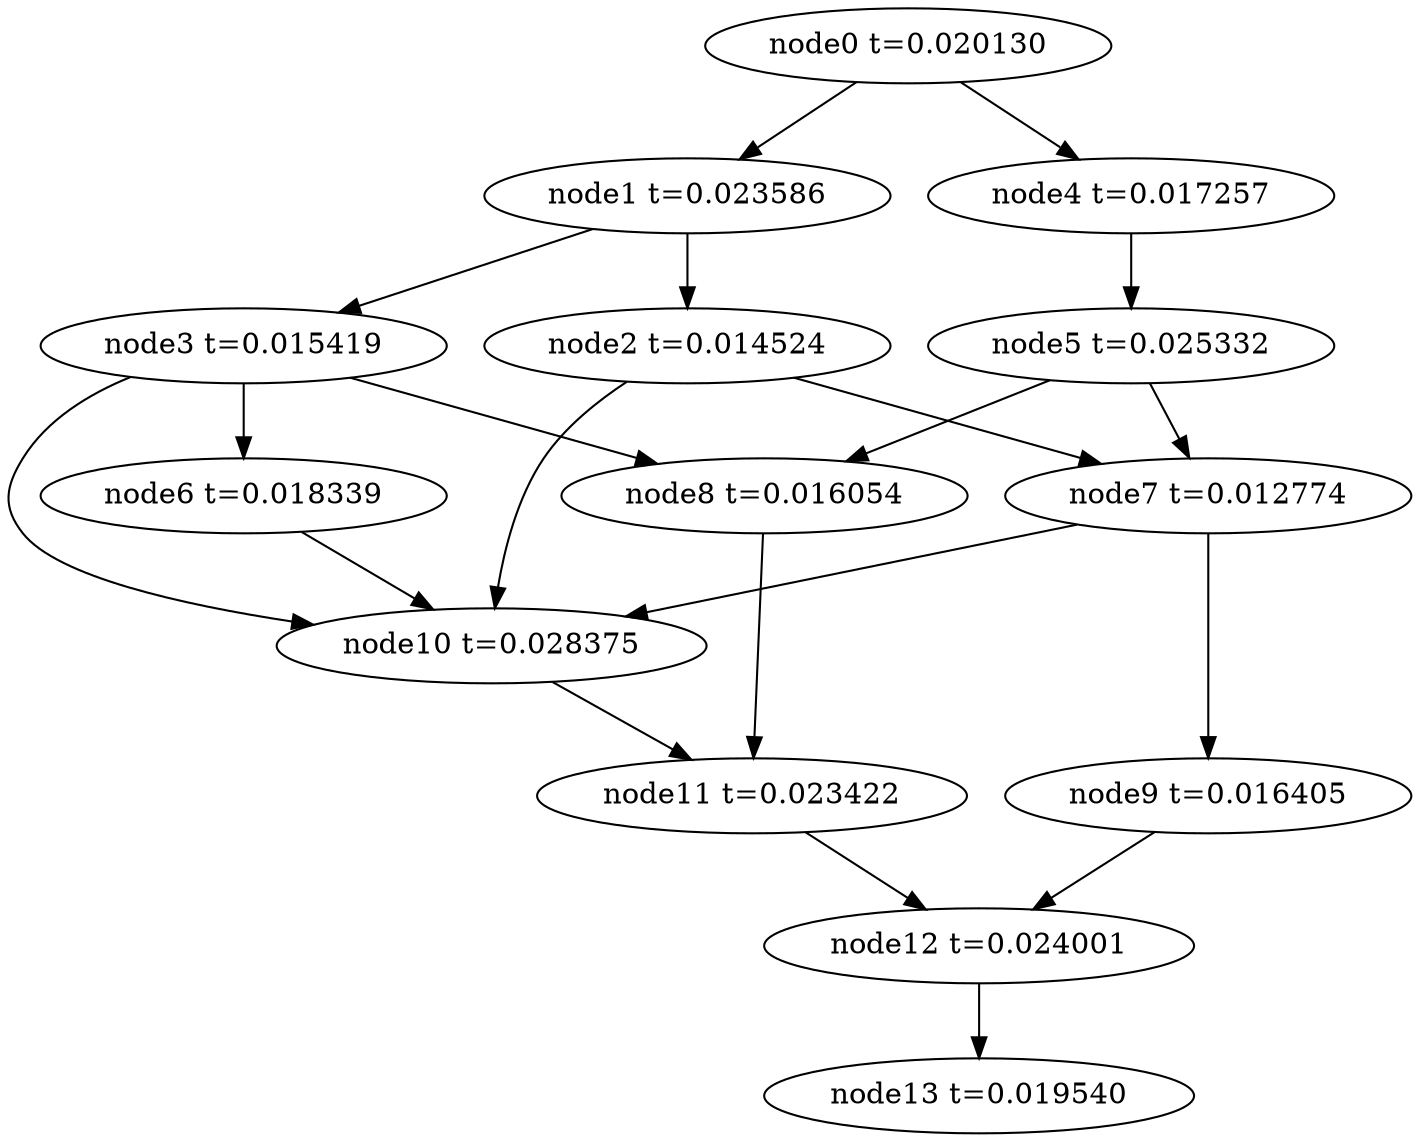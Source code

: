 digraph g{
	node13[label="node13 t=0.019540"]
	node12 -> node13
	node12[label="node12 t=0.024001"];
	node11 -> node12
	node11[label="node11 t=0.023422"];
	node10 -> node11
	node10[label="node10 t=0.028375"];
	node9 -> node12
	node9[label="node9 t=0.016405"];
	node8 -> node11
	node8[label="node8 t=0.016054"];
	node7 -> node10
	node7 -> node9
	node7[label="node7 t=0.012774"];
	node6 -> node10
	node6[label="node6 t=0.018339"];
	node5 -> node8
	node5 -> node7
	node5[label="node5 t=0.025332"];
	node4 -> node5
	node4[label="node4 t=0.017257"];
	node3 -> node10
	node3 -> node8
	node3 -> node6
	node3[label="node3 t=0.015419"];
	node2 -> node10
	node2 -> node7
	node2[label="node2 t=0.014524"];
	node1 -> node3
	node1 -> node2
	node1[label="node1 t=0.023586"];
	node0 -> node4
	node0 -> node1
	node0[label="node0 t=0.020130"];
}
